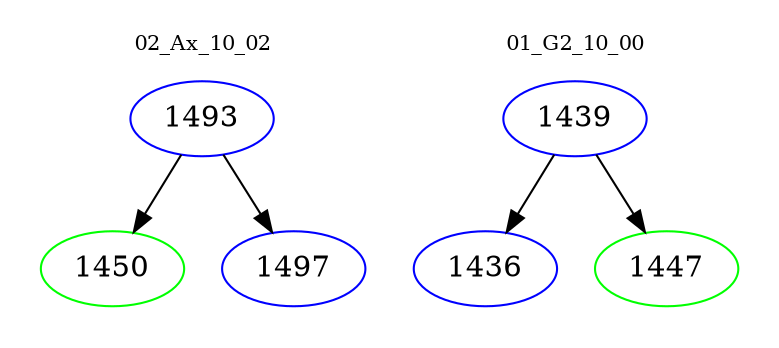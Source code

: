 digraph{
subgraph cluster_0 {
color = white
label = "02_Ax_10_02";
fontsize=10;
T0_1493 [label="1493", color="blue"]
T0_1493 -> T0_1450 [color="black"]
T0_1450 [label="1450", color="green"]
T0_1493 -> T0_1497 [color="black"]
T0_1497 [label="1497", color="blue"]
}
subgraph cluster_1 {
color = white
label = "01_G2_10_00";
fontsize=10;
T1_1439 [label="1439", color="blue"]
T1_1439 -> T1_1436 [color="black"]
T1_1436 [label="1436", color="blue"]
T1_1439 -> T1_1447 [color="black"]
T1_1447 [label="1447", color="green"]
}
}
